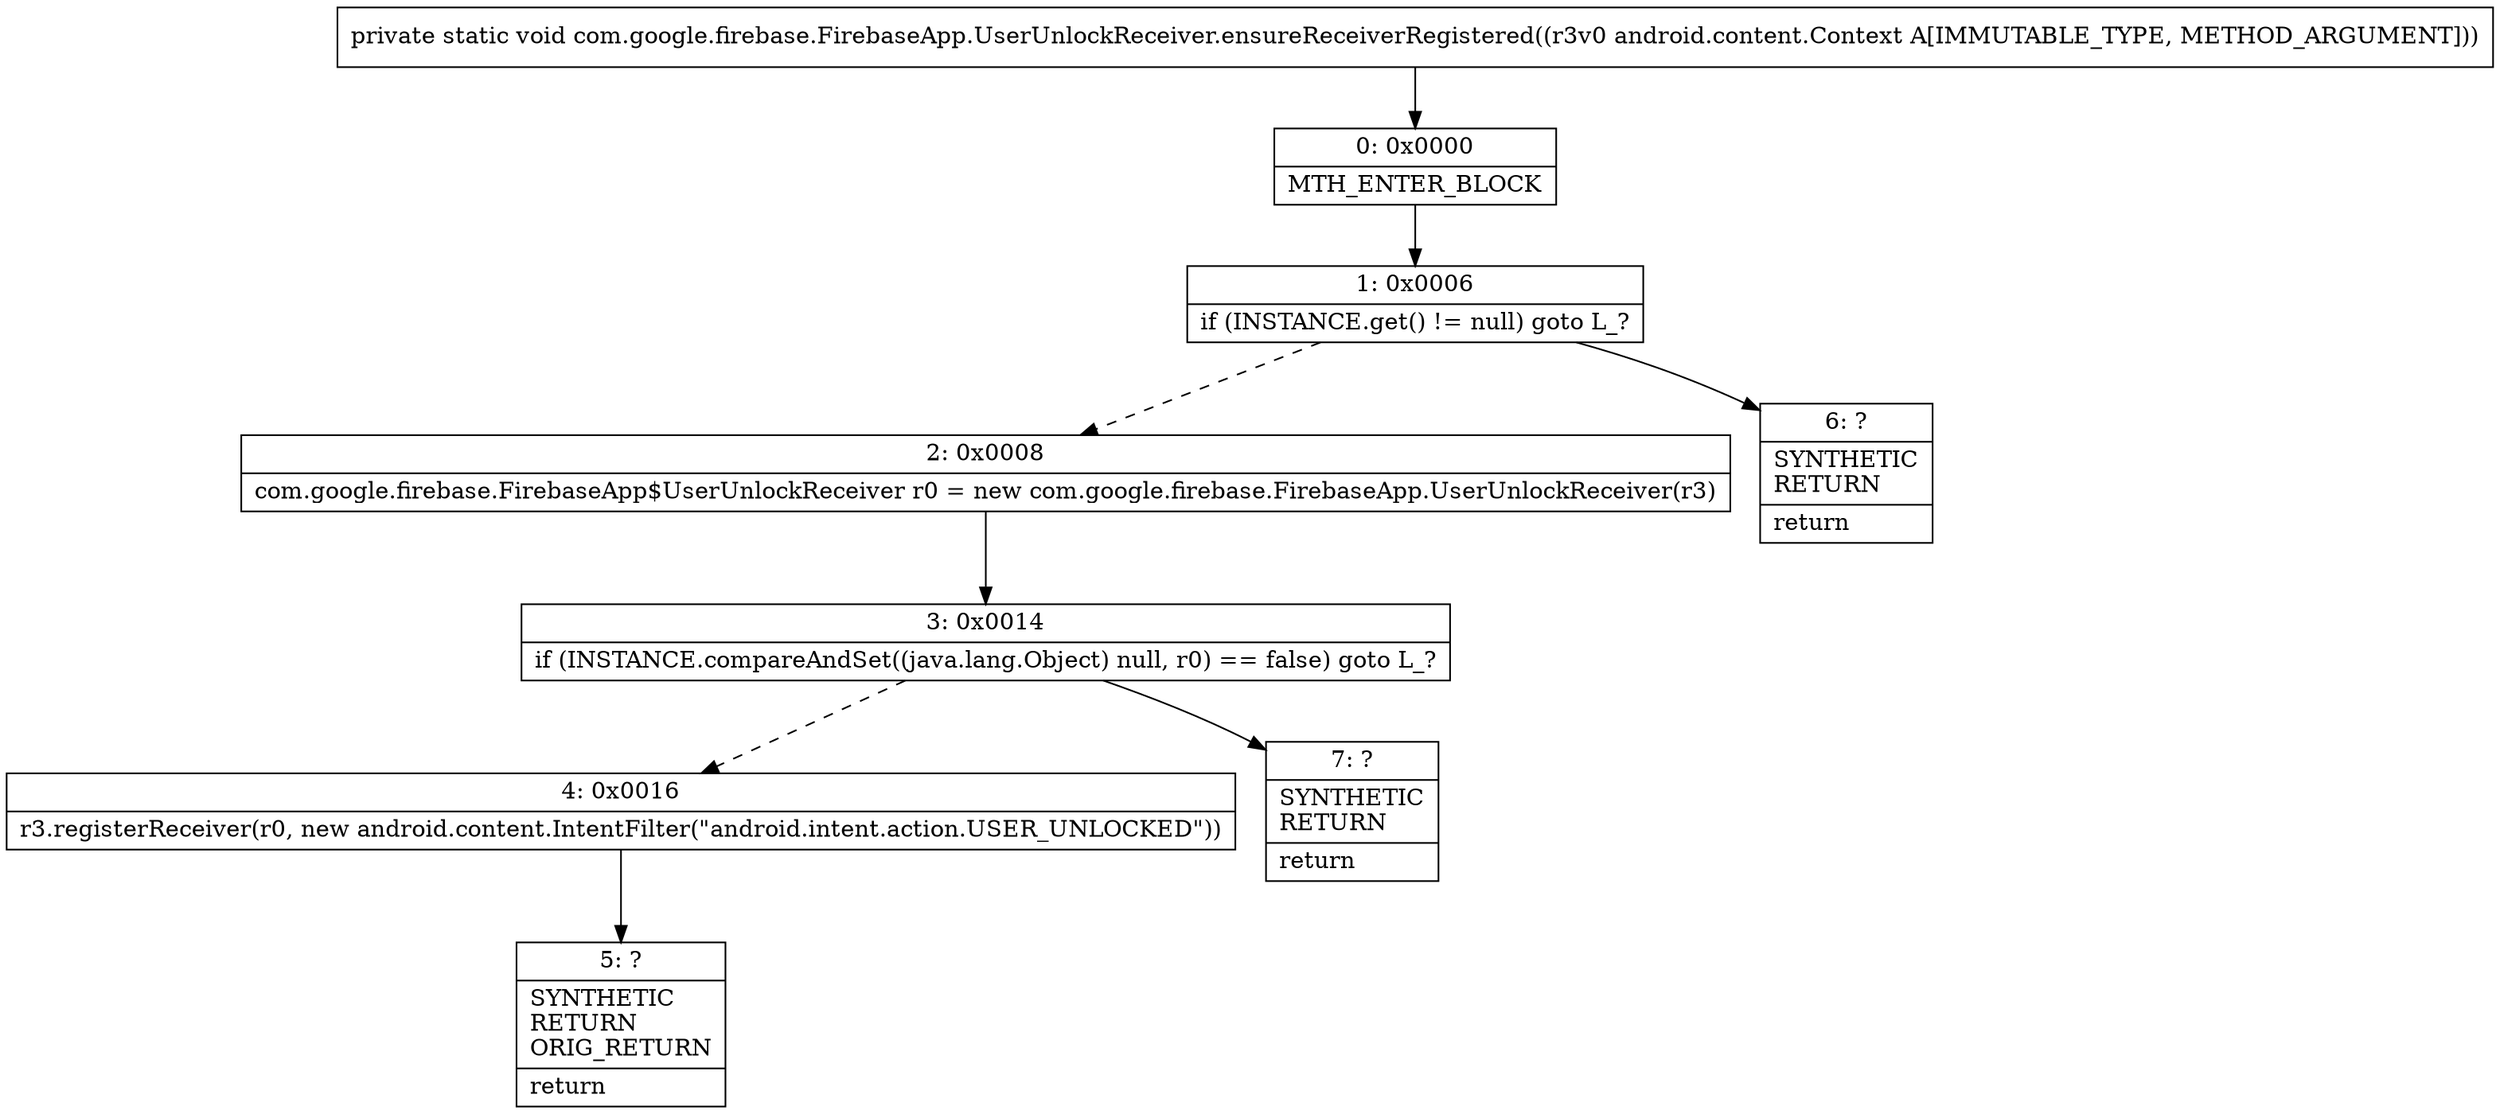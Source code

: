 digraph "CFG forcom.google.firebase.FirebaseApp.UserUnlockReceiver.ensureReceiverRegistered(Landroid\/content\/Context;)V" {
Node_0 [shape=record,label="{0\:\ 0x0000|MTH_ENTER_BLOCK\l}"];
Node_1 [shape=record,label="{1\:\ 0x0006|if (INSTANCE.get() != null) goto L_?\l}"];
Node_2 [shape=record,label="{2\:\ 0x0008|com.google.firebase.FirebaseApp$UserUnlockReceiver r0 = new com.google.firebase.FirebaseApp.UserUnlockReceiver(r3)\l}"];
Node_3 [shape=record,label="{3\:\ 0x0014|if (INSTANCE.compareAndSet((java.lang.Object) null, r0) == false) goto L_?\l}"];
Node_4 [shape=record,label="{4\:\ 0x0016|r3.registerReceiver(r0, new android.content.IntentFilter(\"android.intent.action.USER_UNLOCKED\"))\l}"];
Node_5 [shape=record,label="{5\:\ ?|SYNTHETIC\lRETURN\lORIG_RETURN\l|return\l}"];
Node_6 [shape=record,label="{6\:\ ?|SYNTHETIC\lRETURN\l|return\l}"];
Node_7 [shape=record,label="{7\:\ ?|SYNTHETIC\lRETURN\l|return\l}"];
MethodNode[shape=record,label="{private static void com.google.firebase.FirebaseApp.UserUnlockReceiver.ensureReceiverRegistered((r3v0 android.content.Context A[IMMUTABLE_TYPE, METHOD_ARGUMENT])) }"];
MethodNode -> Node_0;
Node_0 -> Node_1;
Node_1 -> Node_2[style=dashed];
Node_1 -> Node_6;
Node_2 -> Node_3;
Node_3 -> Node_4[style=dashed];
Node_3 -> Node_7;
Node_4 -> Node_5;
}

